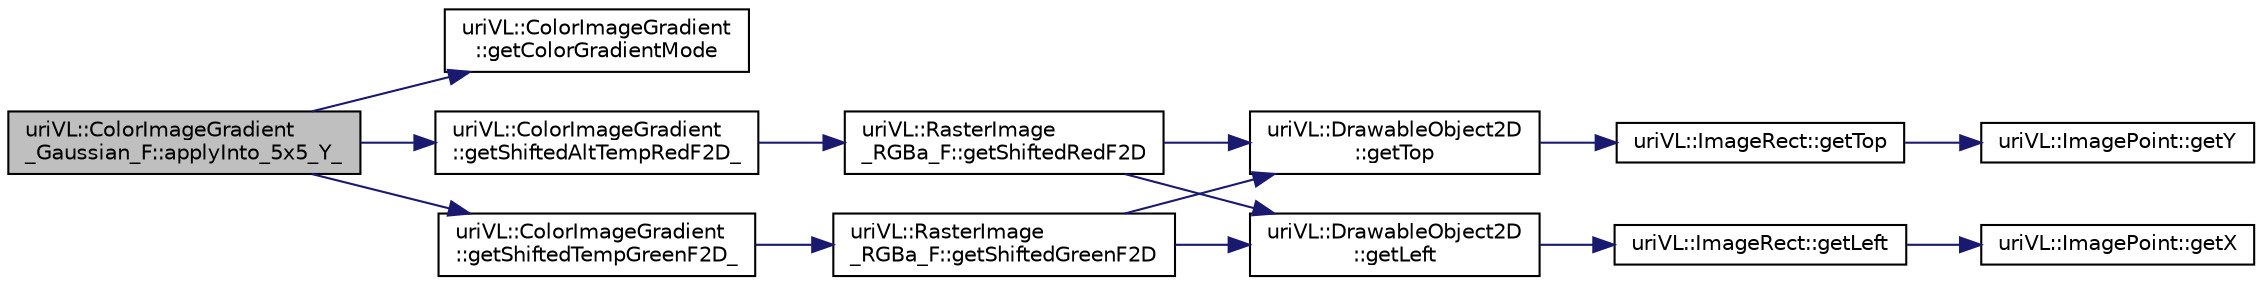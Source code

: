 digraph "uriVL::ColorImageGradient_Gaussian_F::applyInto_5x5_Y_"
{
  edge [fontname="Helvetica",fontsize="10",labelfontname="Helvetica",labelfontsize="10"];
  node [fontname="Helvetica",fontsize="10",shape=record];
  rankdir="LR";
  Node1 [label="uriVL::ColorImageGradient\l_Gaussian_F::applyInto_5x5_Y_",height=0.2,width=0.4,color="black", fillcolor="grey75", style="filled", fontcolor="black"];
  Node1 -> Node2 [color="midnightblue",fontsize="10",style="solid",fontname="Helvetica"];
  Node2 [label="uriVL::ColorImageGradient\l::getColorGradientMode",height=0.2,width=0.4,color="black", fillcolor="white", style="filled",URL="$classuriVL_1_1ColorImageGradient.html#a3034106d433a5b62f5bda7ee0121b43c",tooltip="Returns the Computation mode for the color gradient. "];
  Node1 -> Node3 [color="midnightblue",fontsize="10",style="solid",fontname="Helvetica"];
  Node3 [label="uriVL::ColorImageGradient\l::getShiftedAltTempRedF2D_",height=0.2,width=0.4,color="black", fillcolor="white", style="filled",URL="$classuriVL_1_1ColorImageGradient.html#ab27091e26915529b64b3758ee8391c96",tooltip="Gives writing access to the shifted 2D alternate red temp raster. "];
  Node3 -> Node4 [color="midnightblue",fontsize="10",style="solid",fontname="Helvetica"];
  Node4 [label="uriVL::RasterImage\l_RGBa_F::getShiftedRedF2D",height=0.2,width=0.4,color="black", fillcolor="white", style="filled",URL="$classuriVL_1_1RasterImage__RGBa__F.html#af1114d0f5ee8576d18034b64de7c46a1",tooltip="Returns the base address of this objet&#39;s private shifted 2D raster for the red channel. "];
  Node4 -> Node5 [color="midnightblue",fontsize="10",style="solid",fontname="Helvetica"];
  Node5 [label="uriVL::DrawableObject2D\l::getTop",height=0.2,width=0.4,color="black", fillcolor="white", style="filled",URL="$classuriVL_1_1DrawableObject2D.html#a01508a3886015ab55449c46989af2277",tooltip="Returns the minimum y coordinate of the bounding rectangle. "];
  Node5 -> Node6 [color="midnightblue",fontsize="10",style="solid",fontname="Helvetica"];
  Node6 [label="uriVL::ImageRect::getTop",height=0.2,width=0.4,color="black", fillcolor="white", style="filled",URL="$classuriVL_1_1ImageRect.html#a2715b0a7b291354fd839a95ece0e0aba",tooltip="Returns the minimum y coordinate of the rectangle. "];
  Node6 -> Node7 [color="midnightblue",fontsize="10",style="solid",fontname="Helvetica"];
  Node7 [label="uriVL::ImagePoint::getY",height=0.2,width=0.4,color="black", fillcolor="white", style="filled",URL="$classuriVL_1_1ImagePoint.html#a4edda1ad5b1f3b39db3ac200dfddf016",tooltip="Returns the point&#39;s y coordinate. "];
  Node4 -> Node8 [color="midnightblue",fontsize="10",style="solid",fontname="Helvetica"];
  Node8 [label="uriVL::DrawableObject2D\l::getLeft",height=0.2,width=0.4,color="black", fillcolor="white", style="filled",URL="$classuriVL_1_1DrawableObject2D.html#a9c92e6b3d3b0753514e677080c762ef0",tooltip="Returns the minimum x coordinate of the bounding rectangle. "];
  Node8 -> Node9 [color="midnightblue",fontsize="10",style="solid",fontname="Helvetica"];
  Node9 [label="uriVL::ImageRect::getLeft",height=0.2,width=0.4,color="black", fillcolor="white", style="filled",URL="$classuriVL_1_1ImageRect.html#a38bd531df6bd6c4892bca1a690feda13",tooltip="Returns the minimum x coordinate of the rectangle. "];
  Node9 -> Node10 [color="midnightblue",fontsize="10",style="solid",fontname="Helvetica"];
  Node10 [label="uriVL::ImagePoint::getX",height=0.2,width=0.4,color="black", fillcolor="white", style="filled",URL="$classuriVL_1_1ImagePoint.html#a4845eb34e164c8dffd9b366cf61f3f5b",tooltip="Returns the point&#39;s x coordinate. "];
  Node1 -> Node11 [color="midnightblue",fontsize="10",style="solid",fontname="Helvetica"];
  Node11 [label="uriVL::ColorImageGradient\l::getShiftedTempGreenF2D_",height=0.2,width=0.4,color="black", fillcolor="white", style="filled",URL="$classuriVL_1_1ColorImageGradient.html#a7f8da611145b92d7a06c72dadb96e56c",tooltip="Gives writing access to the shifted 2D green temp raster. "];
  Node11 -> Node12 [color="midnightblue",fontsize="10",style="solid",fontname="Helvetica"];
  Node12 [label="uriVL::RasterImage\l_RGBa_F::getShiftedGreenF2D",height=0.2,width=0.4,color="black", fillcolor="white", style="filled",URL="$classuriVL_1_1RasterImage__RGBa__F.html#a877b714febbbd3a5a8175aab443b39a0",tooltip="Returns the base address of this objet&#39;s private shifted 2D raster for the green channel. "];
  Node12 -> Node5 [color="midnightblue",fontsize="10",style="solid",fontname="Helvetica"];
  Node12 -> Node8 [color="midnightblue",fontsize="10",style="solid",fontname="Helvetica"];
}
